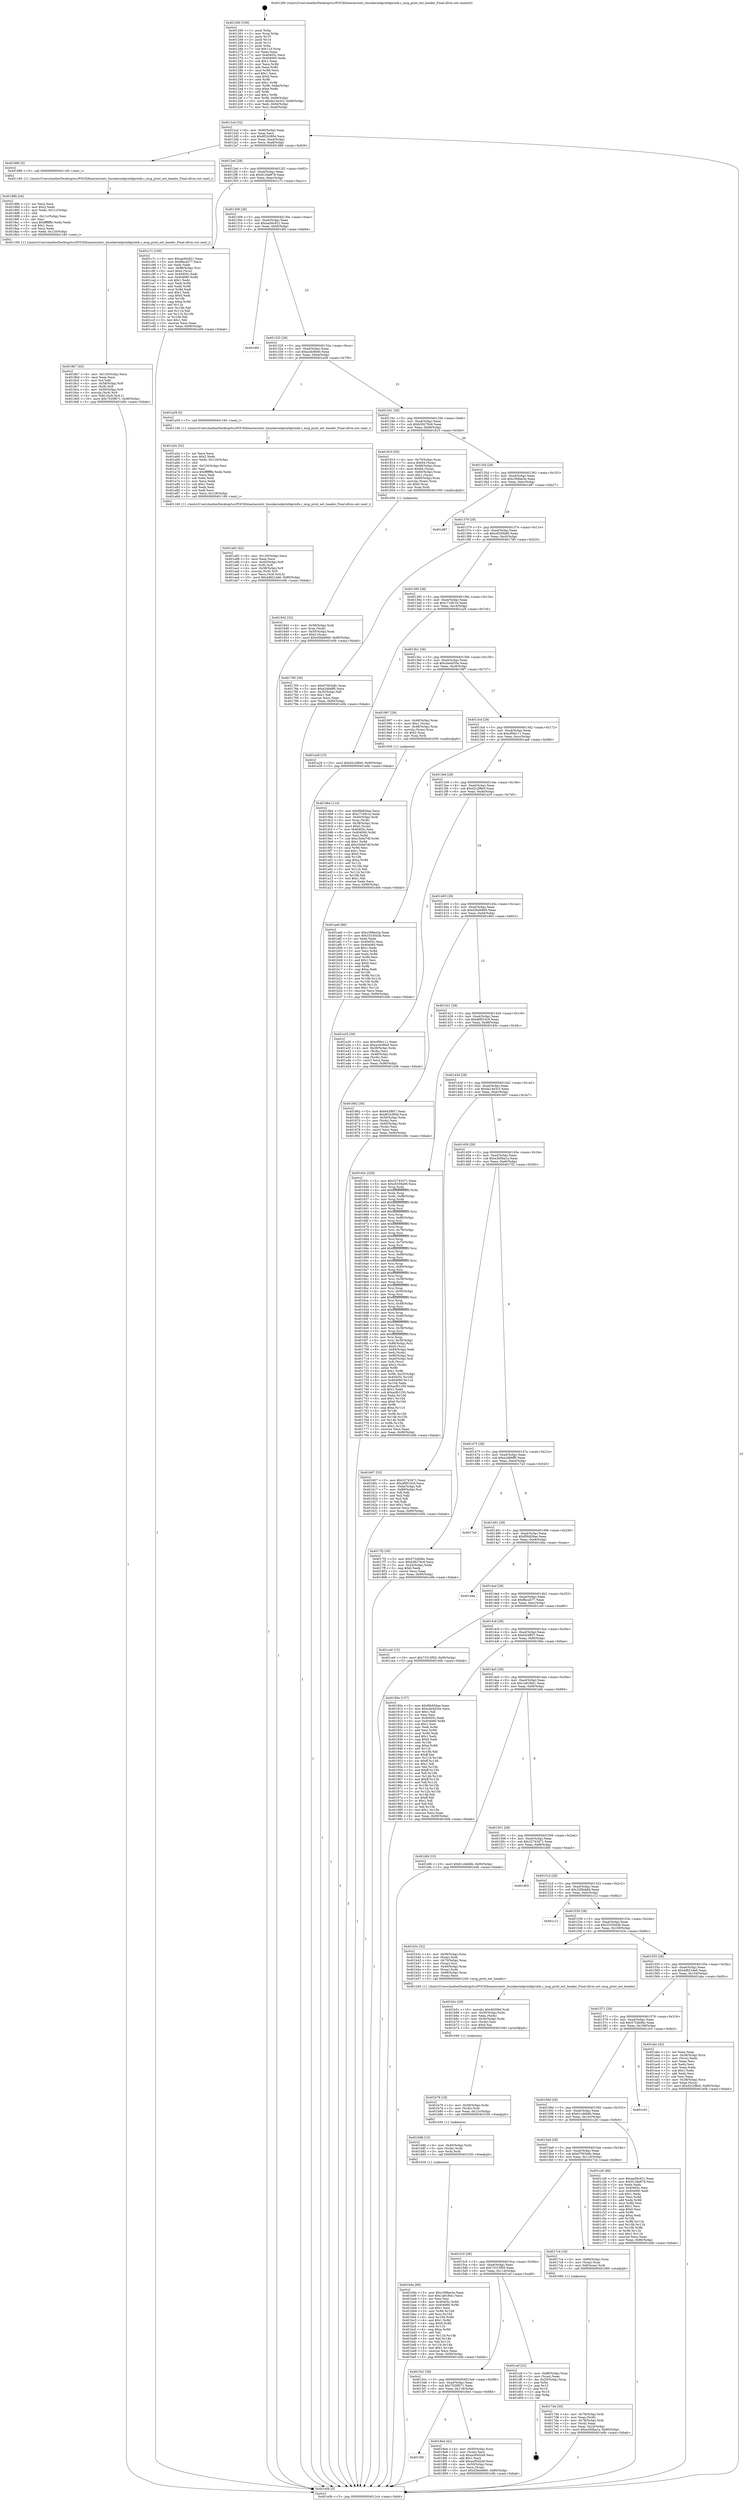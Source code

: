 digraph "0x401260" {
  label = "0x401260 (/mnt/c/Users/mathe/Desktop/tcc/POCII/binaries/extr_linuxkernelprintkprintk.c_msg_print_ext_header_Final-ollvm.out::main(0))"
  labelloc = "t"
  node[shape=record]

  Entry [label="",width=0.3,height=0.3,shape=circle,fillcolor=black,style=filled]
  "0x4012cd" [label="{
     0x4012cd [32]\l
     | [instrs]\l
     &nbsp;&nbsp;0x4012cd \<+6\>: mov -0x90(%rbp),%eax\l
     &nbsp;&nbsp;0x4012d3 \<+2\>: mov %eax,%ecx\l
     &nbsp;&nbsp;0x4012d5 \<+6\>: sub $0x8f1b380d,%ecx\l
     &nbsp;&nbsp;0x4012db \<+6\>: mov %eax,-0xa4(%rbp)\l
     &nbsp;&nbsp;0x4012e1 \<+6\>: mov %ecx,-0xa8(%rbp)\l
     &nbsp;&nbsp;0x4012e7 \<+6\>: je 0000000000401886 \<main+0x626\>\l
  }"]
  "0x401886" [label="{
     0x401886 [5]\l
     | [instrs]\l
     &nbsp;&nbsp;0x401886 \<+5\>: call 0000000000401160 \<next_i\>\l
     | [calls]\l
     &nbsp;&nbsp;0x401160 \{1\} (/mnt/c/Users/mathe/Desktop/tcc/POCII/binaries/extr_linuxkernelprintkprintk.c_msg_print_ext_header_Final-ollvm.out::next_i)\l
  }"]
  "0x4012ed" [label="{
     0x4012ed [28]\l
     | [instrs]\l
     &nbsp;&nbsp;0x4012ed \<+5\>: jmp 00000000004012f2 \<main+0x92\>\l
     &nbsp;&nbsp;0x4012f2 \<+6\>: mov -0xa4(%rbp),%eax\l
     &nbsp;&nbsp;0x4012f8 \<+5\>: sub $0x913de878,%eax\l
     &nbsp;&nbsp;0x4012fd \<+6\>: mov %eax,-0xac(%rbp)\l
     &nbsp;&nbsp;0x401303 \<+6\>: je 0000000000401c7c \<main+0xa1c\>\l
  }"]
  Exit [label="",width=0.3,height=0.3,shape=circle,fillcolor=black,style=filled,peripheries=2]
  "0x401c7c" [label="{
     0x401c7c [100]\l
     | [instrs]\l
     &nbsp;&nbsp;0x401c7c \<+5\>: mov $0xaa56c921,%eax\l
     &nbsp;&nbsp;0x401c81 \<+5\>: mov $0xffaca577,%ecx\l
     &nbsp;&nbsp;0x401c86 \<+2\>: xor %edx,%edx\l
     &nbsp;&nbsp;0x401c88 \<+7\>: mov -0x88(%rbp),%rsi\l
     &nbsp;&nbsp;0x401c8f \<+6\>: movl $0x0,(%rsi)\l
     &nbsp;&nbsp;0x401c95 \<+7\>: mov 0x40405c,%edi\l
     &nbsp;&nbsp;0x401c9c \<+8\>: mov 0x404060,%r8d\l
     &nbsp;&nbsp;0x401ca4 \<+3\>: sub $0x1,%edx\l
     &nbsp;&nbsp;0x401ca7 \<+3\>: mov %edi,%r9d\l
     &nbsp;&nbsp;0x401caa \<+3\>: add %edx,%r9d\l
     &nbsp;&nbsp;0x401cad \<+4\>: imul %r9d,%edi\l
     &nbsp;&nbsp;0x401cb1 \<+3\>: and $0x1,%edi\l
     &nbsp;&nbsp;0x401cb4 \<+3\>: cmp $0x0,%edi\l
     &nbsp;&nbsp;0x401cb7 \<+4\>: sete %r10b\l
     &nbsp;&nbsp;0x401cbb \<+4\>: cmp $0xa,%r8d\l
     &nbsp;&nbsp;0x401cbf \<+4\>: setl %r11b\l
     &nbsp;&nbsp;0x401cc3 \<+3\>: mov %r10b,%bl\l
     &nbsp;&nbsp;0x401cc6 \<+3\>: and %r11b,%bl\l
     &nbsp;&nbsp;0x401cc9 \<+3\>: xor %r11b,%r10b\l
     &nbsp;&nbsp;0x401ccc \<+3\>: or %r10b,%bl\l
     &nbsp;&nbsp;0x401ccf \<+3\>: test $0x1,%bl\l
     &nbsp;&nbsp;0x401cd2 \<+3\>: cmovne %ecx,%eax\l
     &nbsp;&nbsp;0x401cd5 \<+6\>: mov %eax,-0x90(%rbp)\l
     &nbsp;&nbsp;0x401cdb \<+5\>: jmp 0000000000401e0b \<main+0xbab\>\l
  }"]
  "0x401309" [label="{
     0x401309 [28]\l
     | [instrs]\l
     &nbsp;&nbsp;0x401309 \<+5\>: jmp 000000000040130e \<main+0xae\>\l
     &nbsp;&nbsp;0x40130e \<+6\>: mov -0xa4(%rbp),%eax\l
     &nbsp;&nbsp;0x401314 \<+5\>: sub $0xaa56c921,%eax\l
     &nbsp;&nbsp;0x401319 \<+6\>: mov %eax,-0xb0(%rbp)\l
     &nbsp;&nbsp;0x40131f \<+6\>: je 0000000000401df4 \<main+0xb94\>\l
  }"]
  "0x401b9a" [label="{
     0x401b9a [90]\l
     | [instrs]\l
     &nbsp;&nbsp;0x401b9a \<+5\>: mov $0xc398ee3a,%eax\l
     &nbsp;&nbsp;0x401b9f \<+5\>: mov $0x1a81f0e1,%ecx\l
     &nbsp;&nbsp;0x401ba4 \<+2\>: xor %esi,%esi\l
     &nbsp;&nbsp;0x401ba6 \<+8\>: mov 0x40405c,%r8d\l
     &nbsp;&nbsp;0x401bae \<+8\>: mov 0x404060,%r9d\l
     &nbsp;&nbsp;0x401bb6 \<+3\>: sub $0x1,%esi\l
     &nbsp;&nbsp;0x401bb9 \<+3\>: mov %r8d,%r10d\l
     &nbsp;&nbsp;0x401bbc \<+3\>: add %esi,%r10d\l
     &nbsp;&nbsp;0x401bbf \<+4\>: imul %r10d,%r8d\l
     &nbsp;&nbsp;0x401bc3 \<+4\>: and $0x1,%r8d\l
     &nbsp;&nbsp;0x401bc7 \<+4\>: cmp $0x0,%r8d\l
     &nbsp;&nbsp;0x401bcb \<+4\>: sete %r11b\l
     &nbsp;&nbsp;0x401bcf \<+4\>: cmp $0xa,%r9d\l
     &nbsp;&nbsp;0x401bd3 \<+3\>: setl %bl\l
     &nbsp;&nbsp;0x401bd6 \<+3\>: mov %r11b,%r14b\l
     &nbsp;&nbsp;0x401bd9 \<+3\>: and %bl,%r14b\l
     &nbsp;&nbsp;0x401bdc \<+3\>: xor %bl,%r11b\l
     &nbsp;&nbsp;0x401bdf \<+3\>: or %r11b,%r14b\l
     &nbsp;&nbsp;0x401be2 \<+4\>: test $0x1,%r14b\l
     &nbsp;&nbsp;0x401be6 \<+3\>: cmovne %ecx,%eax\l
     &nbsp;&nbsp;0x401be9 \<+6\>: mov %eax,-0x90(%rbp)\l
     &nbsp;&nbsp;0x401bef \<+5\>: jmp 0000000000401e0b \<main+0xbab\>\l
  }"]
  "0x401df4" [label="{
     0x401df4\l
  }", style=dashed]
  "0x401325" [label="{
     0x401325 [28]\l
     | [instrs]\l
     &nbsp;&nbsp;0x401325 \<+5\>: jmp 000000000040132a \<main+0xca\>\l
     &nbsp;&nbsp;0x40132a \<+6\>: mov -0xa4(%rbp),%eax\l
     &nbsp;&nbsp;0x401330 \<+5\>: sub $0xacdc80e0,%eax\l
     &nbsp;&nbsp;0x401335 \<+6\>: mov %eax,-0xb4(%rbp)\l
     &nbsp;&nbsp;0x40133b \<+6\>: je 0000000000401a59 \<main+0x7f9\>\l
  }"]
  "0x401b8b" [label="{
     0x401b8b [15]\l
     | [instrs]\l
     &nbsp;&nbsp;0x401b8b \<+4\>: mov -0x40(%rbp),%rdx\l
     &nbsp;&nbsp;0x401b8f \<+3\>: mov (%rdx),%rdx\l
     &nbsp;&nbsp;0x401b92 \<+3\>: mov %rdx,%rdi\l
     &nbsp;&nbsp;0x401b95 \<+5\>: call 0000000000401030 \<free@plt\>\l
     | [calls]\l
     &nbsp;&nbsp;0x401030 \{1\} (unknown)\l
  }"]
  "0x401a59" [label="{
     0x401a59 [5]\l
     | [instrs]\l
     &nbsp;&nbsp;0x401a59 \<+5\>: call 0000000000401160 \<next_i\>\l
     | [calls]\l
     &nbsp;&nbsp;0x401160 \{1\} (/mnt/c/Users/mathe/Desktop/tcc/POCII/binaries/extr_linuxkernelprintkprintk.c_msg_print_ext_header_Final-ollvm.out::next_i)\l
  }"]
  "0x401341" [label="{
     0x401341 [28]\l
     | [instrs]\l
     &nbsp;&nbsp;0x401341 \<+5\>: jmp 0000000000401346 \<main+0xe6\>\l
     &nbsp;&nbsp;0x401346 \<+6\>: mov -0xa4(%rbp),%eax\l
     &nbsp;&nbsp;0x40134c \<+5\>: sub $0xb36276c6,%eax\l
     &nbsp;&nbsp;0x401351 \<+6\>: mov %eax,-0xb8(%rbp)\l
     &nbsp;&nbsp;0x401357 \<+6\>: je 0000000000401810 \<main+0x5b0\>\l
  }"]
  "0x401b79" [label="{
     0x401b79 [18]\l
     | [instrs]\l
     &nbsp;&nbsp;0x401b79 \<+4\>: mov -0x58(%rbp),%rdx\l
     &nbsp;&nbsp;0x401b7d \<+3\>: mov (%rdx),%rdi\l
     &nbsp;&nbsp;0x401b80 \<+6\>: mov %eax,-0x12c(%rbp)\l
     &nbsp;&nbsp;0x401b86 \<+5\>: call 0000000000401030 \<free@plt\>\l
     | [calls]\l
     &nbsp;&nbsp;0x401030 \{1\} (unknown)\l
  }"]
  "0x401810" [label="{
     0x401810 [50]\l
     | [instrs]\l
     &nbsp;&nbsp;0x401810 \<+4\>: mov -0x70(%rbp),%rax\l
     &nbsp;&nbsp;0x401814 \<+7\>: movq $0x64,(%rax)\l
     &nbsp;&nbsp;0x40181b \<+4\>: mov -0x68(%rbp),%rax\l
     &nbsp;&nbsp;0x40181f \<+6\>: movl $0x64,(%rax)\l
     &nbsp;&nbsp;0x401825 \<+4\>: mov -0x60(%rbp),%rax\l
     &nbsp;&nbsp;0x401829 \<+6\>: movl $0x1,(%rax)\l
     &nbsp;&nbsp;0x40182f \<+4\>: mov -0x60(%rbp),%rax\l
     &nbsp;&nbsp;0x401833 \<+3\>: movslq (%rax),%rax\l
     &nbsp;&nbsp;0x401836 \<+4\>: shl $0x0,%rax\l
     &nbsp;&nbsp;0x40183a \<+3\>: mov %rax,%rdi\l
     &nbsp;&nbsp;0x40183d \<+5\>: call 0000000000401050 \<malloc@plt\>\l
     | [calls]\l
     &nbsp;&nbsp;0x401050 \{1\} (unknown)\l
  }"]
  "0x40135d" [label="{
     0x40135d [28]\l
     | [instrs]\l
     &nbsp;&nbsp;0x40135d \<+5\>: jmp 0000000000401362 \<main+0x102\>\l
     &nbsp;&nbsp;0x401362 \<+6\>: mov -0xa4(%rbp),%eax\l
     &nbsp;&nbsp;0x401368 \<+5\>: sub $0xc398ee3a,%eax\l
     &nbsp;&nbsp;0x40136d \<+6\>: mov %eax,-0xbc(%rbp)\l
     &nbsp;&nbsp;0x401373 \<+6\>: je 0000000000401d87 \<main+0xb27\>\l
  }"]
  "0x401b5c" [label="{
     0x401b5c [29]\l
     | [instrs]\l
     &nbsp;&nbsp;0x401b5c \<+10\>: movabs $0x4020b6,%rdi\l
     &nbsp;&nbsp;0x401b66 \<+4\>: mov -0x30(%rbp),%rdx\l
     &nbsp;&nbsp;0x401b6a \<+2\>: mov %eax,(%rdx)\l
     &nbsp;&nbsp;0x401b6c \<+4\>: mov -0x30(%rbp),%rdx\l
     &nbsp;&nbsp;0x401b70 \<+2\>: mov (%rdx),%esi\l
     &nbsp;&nbsp;0x401b72 \<+2\>: mov $0x0,%al\l
     &nbsp;&nbsp;0x401b74 \<+5\>: call 0000000000401040 \<printf@plt\>\l
     | [calls]\l
     &nbsp;&nbsp;0x401040 \{1\} (unknown)\l
  }"]
  "0x401d87" [label="{
     0x401d87\l
  }", style=dashed]
  "0x401379" [label="{
     0x401379 [28]\l
     | [instrs]\l
     &nbsp;&nbsp;0x401379 \<+5\>: jmp 000000000040137e \<main+0x11e\>\l
     &nbsp;&nbsp;0x40137e \<+6\>: mov -0xa4(%rbp),%eax\l
     &nbsp;&nbsp;0x401384 \<+5\>: sub $0xc6359a90,%eax\l
     &nbsp;&nbsp;0x401389 \<+6\>: mov %eax,-0xc0(%rbp)\l
     &nbsp;&nbsp;0x40138f \<+6\>: je 0000000000401785 \<main+0x525\>\l
  }"]
  "0x401a92" [label="{
     0x401a92 [42]\l
     | [instrs]\l
     &nbsp;&nbsp;0x401a92 \<+6\>: mov -0x128(%rbp),%ecx\l
     &nbsp;&nbsp;0x401a98 \<+3\>: imul %eax,%ecx\l
     &nbsp;&nbsp;0x401a9b \<+4\>: mov -0x40(%rbp),%r8\l
     &nbsp;&nbsp;0x401a9f \<+3\>: mov (%r8),%r8\l
     &nbsp;&nbsp;0x401aa2 \<+4\>: mov -0x38(%rbp),%r9\l
     &nbsp;&nbsp;0x401aa6 \<+3\>: movslq (%r9),%r9\l
     &nbsp;&nbsp;0x401aa9 \<+4\>: mov %ecx,(%r8,%r9,4)\l
     &nbsp;&nbsp;0x401aad \<+10\>: movl $0x4d621de6,-0x90(%rbp)\l
     &nbsp;&nbsp;0x401ab7 \<+5\>: jmp 0000000000401e0b \<main+0xbab\>\l
  }"]
  "0x401785" [label="{
     0x401785 [30]\l
     | [instrs]\l
     &nbsp;&nbsp;0x401785 \<+5\>: mov $0x67003e8c,%eax\l
     &nbsp;&nbsp;0x40178a \<+5\>: mov $0xe2db6ff5,%ecx\l
     &nbsp;&nbsp;0x40178f \<+3\>: mov -0x25(%rbp),%dl\l
     &nbsp;&nbsp;0x401792 \<+3\>: test $0x1,%dl\l
     &nbsp;&nbsp;0x401795 \<+3\>: cmovne %ecx,%eax\l
     &nbsp;&nbsp;0x401798 \<+6\>: mov %eax,-0x90(%rbp)\l
     &nbsp;&nbsp;0x40179e \<+5\>: jmp 0000000000401e0b \<main+0xbab\>\l
  }"]
  "0x401395" [label="{
     0x401395 [28]\l
     | [instrs]\l
     &nbsp;&nbsp;0x401395 \<+5\>: jmp 000000000040139a \<main+0x13a\>\l
     &nbsp;&nbsp;0x40139a \<+6\>: mov -0xa4(%rbp),%eax\l
     &nbsp;&nbsp;0x4013a0 \<+5\>: sub $0xc716fc1b,%eax\l
     &nbsp;&nbsp;0x4013a5 \<+6\>: mov %eax,-0xc4(%rbp)\l
     &nbsp;&nbsp;0x4013ab \<+6\>: je 0000000000401a26 \<main+0x7c6\>\l
  }"]
  "0x401a5e" [label="{
     0x401a5e [52]\l
     | [instrs]\l
     &nbsp;&nbsp;0x401a5e \<+2\>: xor %ecx,%ecx\l
     &nbsp;&nbsp;0x401a60 \<+5\>: mov $0x2,%edx\l
     &nbsp;&nbsp;0x401a65 \<+6\>: mov %edx,-0x124(%rbp)\l
     &nbsp;&nbsp;0x401a6b \<+1\>: cltd\l
     &nbsp;&nbsp;0x401a6c \<+6\>: mov -0x124(%rbp),%esi\l
     &nbsp;&nbsp;0x401a72 \<+2\>: idiv %esi\l
     &nbsp;&nbsp;0x401a74 \<+6\>: imul $0xfffffffe,%edx,%edx\l
     &nbsp;&nbsp;0x401a7a \<+2\>: mov %ecx,%edi\l
     &nbsp;&nbsp;0x401a7c \<+2\>: sub %edx,%edi\l
     &nbsp;&nbsp;0x401a7e \<+2\>: mov %ecx,%edx\l
     &nbsp;&nbsp;0x401a80 \<+3\>: sub $0x1,%edx\l
     &nbsp;&nbsp;0x401a83 \<+2\>: add %edx,%edi\l
     &nbsp;&nbsp;0x401a85 \<+2\>: sub %edi,%ecx\l
     &nbsp;&nbsp;0x401a87 \<+6\>: mov %ecx,-0x128(%rbp)\l
     &nbsp;&nbsp;0x401a8d \<+5\>: call 0000000000401160 \<next_i\>\l
     | [calls]\l
     &nbsp;&nbsp;0x401160 \{1\} (/mnt/c/Users/mathe/Desktop/tcc/POCII/binaries/extr_linuxkernelprintkprintk.c_msg_print_ext_header_Final-ollvm.out::next_i)\l
  }"]
  "0x401a26" [label="{
     0x401a26 [15]\l
     | [instrs]\l
     &nbsp;&nbsp;0x401a26 \<+10\>: movl $0xd2c2f8e0,-0x90(%rbp)\l
     &nbsp;&nbsp;0x401a30 \<+5\>: jmp 0000000000401e0b \<main+0xbab\>\l
  }"]
  "0x4013b1" [label="{
     0x4013b1 [28]\l
     | [instrs]\l
     &nbsp;&nbsp;0x4013b1 \<+5\>: jmp 00000000004013b6 \<main+0x156\>\l
     &nbsp;&nbsp;0x4013b6 \<+6\>: mov -0xa4(%rbp),%eax\l
     &nbsp;&nbsp;0x4013bc \<+5\>: sub $0xcbe4d35e,%eax\l
     &nbsp;&nbsp;0x4013c1 \<+6\>: mov %eax,-0xc8(%rbp)\l
     &nbsp;&nbsp;0x4013c7 \<+6\>: je 0000000000401997 \<main+0x737\>\l
  }"]
  "0x4019b4" [label="{
     0x4019b4 [114]\l
     | [instrs]\l
     &nbsp;&nbsp;0x4019b4 \<+5\>: mov $0xf0b826ae,%ecx\l
     &nbsp;&nbsp;0x4019b9 \<+5\>: mov $0xc716fc1b,%edx\l
     &nbsp;&nbsp;0x4019be \<+4\>: mov -0x40(%rbp),%rdi\l
     &nbsp;&nbsp;0x4019c2 \<+3\>: mov %rax,(%rdi)\l
     &nbsp;&nbsp;0x4019c5 \<+4\>: mov -0x38(%rbp),%rax\l
     &nbsp;&nbsp;0x4019c9 \<+6\>: movl $0x0,(%rax)\l
     &nbsp;&nbsp;0x4019cf \<+7\>: mov 0x40405c,%esi\l
     &nbsp;&nbsp;0x4019d6 \<+8\>: mov 0x404060,%r8d\l
     &nbsp;&nbsp;0x4019de \<+3\>: mov %esi,%r9d\l
     &nbsp;&nbsp;0x4019e1 \<+7\>: sub $0xc3d4d7df,%r9d\l
     &nbsp;&nbsp;0x4019e8 \<+4\>: sub $0x1,%r9d\l
     &nbsp;&nbsp;0x4019ec \<+7\>: add $0xc3d4d7df,%r9d\l
     &nbsp;&nbsp;0x4019f3 \<+4\>: imul %r9d,%esi\l
     &nbsp;&nbsp;0x4019f7 \<+3\>: and $0x1,%esi\l
     &nbsp;&nbsp;0x4019fa \<+3\>: cmp $0x0,%esi\l
     &nbsp;&nbsp;0x4019fd \<+4\>: sete %r10b\l
     &nbsp;&nbsp;0x401a01 \<+4\>: cmp $0xa,%r8d\l
     &nbsp;&nbsp;0x401a05 \<+4\>: setl %r11b\l
     &nbsp;&nbsp;0x401a09 \<+3\>: mov %r10b,%bl\l
     &nbsp;&nbsp;0x401a0c \<+3\>: and %r11b,%bl\l
     &nbsp;&nbsp;0x401a0f \<+3\>: xor %r11b,%r10b\l
     &nbsp;&nbsp;0x401a12 \<+3\>: or %r10b,%bl\l
     &nbsp;&nbsp;0x401a15 \<+3\>: test $0x1,%bl\l
     &nbsp;&nbsp;0x401a18 \<+3\>: cmovne %edx,%ecx\l
     &nbsp;&nbsp;0x401a1b \<+6\>: mov %ecx,-0x90(%rbp)\l
     &nbsp;&nbsp;0x401a21 \<+5\>: jmp 0000000000401e0b \<main+0xbab\>\l
  }"]
  "0x401997" [label="{
     0x401997 [29]\l
     | [instrs]\l
     &nbsp;&nbsp;0x401997 \<+4\>: mov -0x48(%rbp),%rax\l
     &nbsp;&nbsp;0x40199b \<+6\>: movl $0x1,(%rax)\l
     &nbsp;&nbsp;0x4019a1 \<+4\>: mov -0x48(%rbp),%rax\l
     &nbsp;&nbsp;0x4019a5 \<+3\>: movslq (%rax),%rax\l
     &nbsp;&nbsp;0x4019a8 \<+4\>: shl $0x2,%rax\l
     &nbsp;&nbsp;0x4019ac \<+3\>: mov %rax,%rdi\l
     &nbsp;&nbsp;0x4019af \<+5\>: call 0000000000401050 \<malloc@plt\>\l
     | [calls]\l
     &nbsp;&nbsp;0x401050 \{1\} (unknown)\l
  }"]
  "0x4013cd" [label="{
     0x4013cd [28]\l
     | [instrs]\l
     &nbsp;&nbsp;0x4013cd \<+5\>: jmp 00000000004013d2 \<main+0x172\>\l
     &nbsp;&nbsp;0x4013d2 \<+6\>: mov -0xa4(%rbp),%eax\l
     &nbsp;&nbsp;0x4013d8 \<+5\>: sub $0xcf0fe111,%eax\l
     &nbsp;&nbsp;0x4013dd \<+6\>: mov %eax,-0xcc(%rbp)\l
     &nbsp;&nbsp;0x4013e3 \<+6\>: je 0000000000401ae6 \<main+0x886\>\l
  }"]
  "0x4015fd" [label="{
     0x4015fd\l
  }", style=dashed]
  "0x401ae6" [label="{
     0x401ae6 [86]\l
     | [instrs]\l
     &nbsp;&nbsp;0x401ae6 \<+5\>: mov $0xc398ee3a,%eax\l
     &nbsp;&nbsp;0x401aeb \<+5\>: mov $0x33330d3b,%ecx\l
     &nbsp;&nbsp;0x401af0 \<+2\>: xor %edx,%edx\l
     &nbsp;&nbsp;0x401af2 \<+7\>: mov 0x40405c,%esi\l
     &nbsp;&nbsp;0x401af9 \<+7\>: mov 0x404060,%edi\l
     &nbsp;&nbsp;0x401b00 \<+3\>: sub $0x1,%edx\l
     &nbsp;&nbsp;0x401b03 \<+3\>: mov %esi,%r8d\l
     &nbsp;&nbsp;0x401b06 \<+3\>: add %edx,%r8d\l
     &nbsp;&nbsp;0x401b09 \<+4\>: imul %r8d,%esi\l
     &nbsp;&nbsp;0x401b0d \<+3\>: and $0x1,%esi\l
     &nbsp;&nbsp;0x401b10 \<+3\>: cmp $0x0,%esi\l
     &nbsp;&nbsp;0x401b13 \<+4\>: sete %r9b\l
     &nbsp;&nbsp;0x401b17 \<+3\>: cmp $0xa,%edi\l
     &nbsp;&nbsp;0x401b1a \<+4\>: setl %r10b\l
     &nbsp;&nbsp;0x401b1e \<+3\>: mov %r9b,%r11b\l
     &nbsp;&nbsp;0x401b21 \<+3\>: and %r10b,%r11b\l
     &nbsp;&nbsp;0x401b24 \<+3\>: xor %r10b,%r9b\l
     &nbsp;&nbsp;0x401b27 \<+3\>: or %r9b,%r11b\l
     &nbsp;&nbsp;0x401b2a \<+4\>: test $0x1,%r11b\l
     &nbsp;&nbsp;0x401b2e \<+3\>: cmovne %ecx,%eax\l
     &nbsp;&nbsp;0x401b31 \<+6\>: mov %eax,-0x90(%rbp)\l
     &nbsp;&nbsp;0x401b37 \<+5\>: jmp 0000000000401e0b \<main+0xbab\>\l
  }"]
  "0x4013e9" [label="{
     0x4013e9 [28]\l
     | [instrs]\l
     &nbsp;&nbsp;0x4013e9 \<+5\>: jmp 00000000004013ee \<main+0x18e\>\l
     &nbsp;&nbsp;0x4013ee \<+6\>: mov -0xa4(%rbp),%eax\l
     &nbsp;&nbsp;0x4013f4 \<+5\>: sub $0xd2c2f8e0,%eax\l
     &nbsp;&nbsp;0x4013f9 \<+6\>: mov %eax,-0xd0(%rbp)\l
     &nbsp;&nbsp;0x4013ff \<+6\>: je 0000000000401a35 \<main+0x7d5\>\l
  }"]
  "0x4018e4" [label="{
     0x4018e4 [42]\l
     | [instrs]\l
     &nbsp;&nbsp;0x4018e4 \<+4\>: mov -0x50(%rbp),%rax\l
     &nbsp;&nbsp;0x4018e8 \<+2\>: mov (%rax),%ecx\l
     &nbsp;&nbsp;0x4018ea \<+6\>: sub $0xac95d2e9,%ecx\l
     &nbsp;&nbsp;0x4018f0 \<+3\>: add $0x1,%ecx\l
     &nbsp;&nbsp;0x4018f3 \<+6\>: add $0xac95d2e9,%ecx\l
     &nbsp;&nbsp;0x4018f9 \<+4\>: mov -0x50(%rbp),%rax\l
     &nbsp;&nbsp;0x4018fd \<+2\>: mov %ecx,(%rax)\l
     &nbsp;&nbsp;0x4018ff \<+10\>: movl $0xd3bd4660,-0x90(%rbp)\l
     &nbsp;&nbsp;0x401909 \<+5\>: jmp 0000000000401e0b \<main+0xbab\>\l
  }"]
  "0x401a35" [label="{
     0x401a35 [36]\l
     | [instrs]\l
     &nbsp;&nbsp;0x401a35 \<+5\>: mov $0xcf0fe111,%eax\l
     &nbsp;&nbsp;0x401a3a \<+5\>: mov $0xacdc80e0,%ecx\l
     &nbsp;&nbsp;0x401a3f \<+4\>: mov -0x38(%rbp),%rdx\l
     &nbsp;&nbsp;0x401a43 \<+2\>: mov (%rdx),%esi\l
     &nbsp;&nbsp;0x401a45 \<+4\>: mov -0x48(%rbp),%rdx\l
     &nbsp;&nbsp;0x401a49 \<+2\>: cmp (%rdx),%esi\l
     &nbsp;&nbsp;0x401a4b \<+3\>: cmovl %ecx,%eax\l
     &nbsp;&nbsp;0x401a4e \<+6\>: mov %eax,-0x90(%rbp)\l
     &nbsp;&nbsp;0x401a54 \<+5\>: jmp 0000000000401e0b \<main+0xbab\>\l
  }"]
  "0x401405" [label="{
     0x401405 [28]\l
     | [instrs]\l
     &nbsp;&nbsp;0x401405 \<+5\>: jmp 000000000040140a \<main+0x1aa\>\l
     &nbsp;&nbsp;0x40140a \<+6\>: mov -0xa4(%rbp),%eax\l
     &nbsp;&nbsp;0x401410 \<+5\>: sub $0xd3bd4660,%eax\l
     &nbsp;&nbsp;0x401415 \<+6\>: mov %eax,-0xd4(%rbp)\l
     &nbsp;&nbsp;0x40141b \<+6\>: je 0000000000401862 \<main+0x602\>\l
  }"]
  "0x4015e1" [label="{
     0x4015e1 [28]\l
     | [instrs]\l
     &nbsp;&nbsp;0x4015e1 \<+5\>: jmp 00000000004015e6 \<main+0x386\>\l
     &nbsp;&nbsp;0x4015e6 \<+6\>: mov -0xa4(%rbp),%eax\l
     &nbsp;&nbsp;0x4015ec \<+5\>: sub $0x7520f671,%eax\l
     &nbsp;&nbsp;0x4015f1 \<+6\>: mov %eax,-0x118(%rbp)\l
     &nbsp;&nbsp;0x4015f7 \<+6\>: je 00000000004018e4 \<main+0x684\>\l
  }"]
  "0x401862" [label="{
     0x401862 [36]\l
     | [instrs]\l
     &nbsp;&nbsp;0x401862 \<+5\>: mov $0x643f857,%eax\l
     &nbsp;&nbsp;0x401867 \<+5\>: mov $0x8f1b380d,%ecx\l
     &nbsp;&nbsp;0x40186c \<+4\>: mov -0x50(%rbp),%rdx\l
     &nbsp;&nbsp;0x401870 \<+2\>: mov (%rdx),%esi\l
     &nbsp;&nbsp;0x401872 \<+4\>: mov -0x60(%rbp),%rdx\l
     &nbsp;&nbsp;0x401876 \<+2\>: cmp (%rdx),%esi\l
     &nbsp;&nbsp;0x401878 \<+3\>: cmovl %ecx,%eax\l
     &nbsp;&nbsp;0x40187b \<+6\>: mov %eax,-0x90(%rbp)\l
     &nbsp;&nbsp;0x401881 \<+5\>: jmp 0000000000401e0b \<main+0xbab\>\l
  }"]
  "0x401421" [label="{
     0x401421 [28]\l
     | [instrs]\l
     &nbsp;&nbsp;0x401421 \<+5\>: jmp 0000000000401426 \<main+0x1c6\>\l
     &nbsp;&nbsp;0x401426 \<+6\>: mov -0xa4(%rbp),%eax\l
     &nbsp;&nbsp;0x40142c \<+5\>: sub $0xd6f010c9,%eax\l
     &nbsp;&nbsp;0x401431 \<+6\>: mov %eax,-0xd8(%rbp)\l
     &nbsp;&nbsp;0x401437 \<+6\>: je 000000000040163c \<main+0x3dc\>\l
  }"]
  "0x401cef" [label="{
     0x401cef [22]\l
     | [instrs]\l
     &nbsp;&nbsp;0x401cef \<+7\>: mov -0x88(%rbp),%rax\l
     &nbsp;&nbsp;0x401cf6 \<+2\>: mov (%rax),%eax\l
     &nbsp;&nbsp;0x401cf8 \<+4\>: lea -0x20(%rbp),%rsp\l
     &nbsp;&nbsp;0x401cfc \<+1\>: pop %rbx\l
     &nbsp;&nbsp;0x401cfd \<+2\>: pop %r12\l
     &nbsp;&nbsp;0x401cff \<+2\>: pop %r14\l
     &nbsp;&nbsp;0x401d01 \<+2\>: pop %r15\l
     &nbsp;&nbsp;0x401d03 \<+1\>: pop %rbp\l
     &nbsp;&nbsp;0x401d04 \<+1\>: ret\l
  }"]
  "0x40163c" [label="{
     0x40163c [329]\l
     | [instrs]\l
     &nbsp;&nbsp;0x40163c \<+5\>: mov $0x32743471,%eax\l
     &nbsp;&nbsp;0x401641 \<+5\>: mov $0xc6359a90,%ecx\l
     &nbsp;&nbsp;0x401646 \<+3\>: mov %rsp,%rdx\l
     &nbsp;&nbsp;0x401649 \<+4\>: add $0xfffffffffffffff0,%rdx\l
     &nbsp;&nbsp;0x40164d \<+3\>: mov %rdx,%rsp\l
     &nbsp;&nbsp;0x401650 \<+7\>: mov %rdx,-0x88(%rbp)\l
     &nbsp;&nbsp;0x401657 \<+3\>: mov %rsp,%rdx\l
     &nbsp;&nbsp;0x40165a \<+4\>: add $0xfffffffffffffff0,%rdx\l
     &nbsp;&nbsp;0x40165e \<+3\>: mov %rdx,%rsp\l
     &nbsp;&nbsp;0x401661 \<+3\>: mov %rsp,%rsi\l
     &nbsp;&nbsp;0x401664 \<+4\>: add $0xfffffffffffffff0,%rsi\l
     &nbsp;&nbsp;0x401668 \<+3\>: mov %rsi,%rsp\l
     &nbsp;&nbsp;0x40166b \<+4\>: mov %rsi,-0x80(%rbp)\l
     &nbsp;&nbsp;0x40166f \<+3\>: mov %rsp,%rsi\l
     &nbsp;&nbsp;0x401672 \<+4\>: add $0xfffffffffffffff0,%rsi\l
     &nbsp;&nbsp;0x401676 \<+3\>: mov %rsi,%rsp\l
     &nbsp;&nbsp;0x401679 \<+4\>: mov %rsi,-0x78(%rbp)\l
     &nbsp;&nbsp;0x40167d \<+3\>: mov %rsp,%rsi\l
     &nbsp;&nbsp;0x401680 \<+4\>: add $0xfffffffffffffff0,%rsi\l
     &nbsp;&nbsp;0x401684 \<+3\>: mov %rsi,%rsp\l
     &nbsp;&nbsp;0x401687 \<+4\>: mov %rsi,-0x70(%rbp)\l
     &nbsp;&nbsp;0x40168b \<+3\>: mov %rsp,%rsi\l
     &nbsp;&nbsp;0x40168e \<+4\>: add $0xfffffffffffffff0,%rsi\l
     &nbsp;&nbsp;0x401692 \<+3\>: mov %rsi,%rsp\l
     &nbsp;&nbsp;0x401695 \<+4\>: mov %rsi,-0x68(%rbp)\l
     &nbsp;&nbsp;0x401699 \<+3\>: mov %rsp,%rsi\l
     &nbsp;&nbsp;0x40169c \<+4\>: add $0xfffffffffffffff0,%rsi\l
     &nbsp;&nbsp;0x4016a0 \<+3\>: mov %rsi,%rsp\l
     &nbsp;&nbsp;0x4016a3 \<+4\>: mov %rsi,-0x60(%rbp)\l
     &nbsp;&nbsp;0x4016a7 \<+3\>: mov %rsp,%rsi\l
     &nbsp;&nbsp;0x4016aa \<+4\>: add $0xfffffffffffffff0,%rsi\l
     &nbsp;&nbsp;0x4016ae \<+3\>: mov %rsi,%rsp\l
     &nbsp;&nbsp;0x4016b1 \<+4\>: mov %rsi,-0x58(%rbp)\l
     &nbsp;&nbsp;0x4016b5 \<+3\>: mov %rsp,%rsi\l
     &nbsp;&nbsp;0x4016b8 \<+4\>: add $0xfffffffffffffff0,%rsi\l
     &nbsp;&nbsp;0x4016bc \<+3\>: mov %rsi,%rsp\l
     &nbsp;&nbsp;0x4016bf \<+4\>: mov %rsi,-0x50(%rbp)\l
     &nbsp;&nbsp;0x4016c3 \<+3\>: mov %rsp,%rsi\l
     &nbsp;&nbsp;0x4016c6 \<+4\>: add $0xfffffffffffffff0,%rsi\l
     &nbsp;&nbsp;0x4016ca \<+3\>: mov %rsi,%rsp\l
     &nbsp;&nbsp;0x4016cd \<+4\>: mov %rsi,-0x48(%rbp)\l
     &nbsp;&nbsp;0x4016d1 \<+3\>: mov %rsp,%rsi\l
     &nbsp;&nbsp;0x4016d4 \<+4\>: add $0xfffffffffffffff0,%rsi\l
     &nbsp;&nbsp;0x4016d8 \<+3\>: mov %rsi,%rsp\l
     &nbsp;&nbsp;0x4016db \<+4\>: mov %rsi,-0x40(%rbp)\l
     &nbsp;&nbsp;0x4016df \<+3\>: mov %rsp,%rsi\l
     &nbsp;&nbsp;0x4016e2 \<+4\>: add $0xfffffffffffffff0,%rsi\l
     &nbsp;&nbsp;0x4016e6 \<+3\>: mov %rsi,%rsp\l
     &nbsp;&nbsp;0x4016e9 \<+4\>: mov %rsi,-0x38(%rbp)\l
     &nbsp;&nbsp;0x4016ed \<+3\>: mov %rsp,%rsi\l
     &nbsp;&nbsp;0x4016f0 \<+4\>: add $0xfffffffffffffff0,%rsi\l
     &nbsp;&nbsp;0x4016f4 \<+3\>: mov %rsi,%rsp\l
     &nbsp;&nbsp;0x4016f7 \<+4\>: mov %rsi,-0x30(%rbp)\l
     &nbsp;&nbsp;0x4016fb \<+7\>: mov -0x88(%rbp),%rsi\l
     &nbsp;&nbsp;0x401702 \<+6\>: movl $0x0,(%rsi)\l
     &nbsp;&nbsp;0x401708 \<+6\>: mov -0x94(%rbp),%edi\l
     &nbsp;&nbsp;0x40170e \<+2\>: mov %edi,(%rdx)\l
     &nbsp;&nbsp;0x401710 \<+4\>: mov -0x80(%rbp),%rsi\l
     &nbsp;&nbsp;0x401714 \<+7\>: mov -0xa0(%rbp),%r8\l
     &nbsp;&nbsp;0x40171b \<+3\>: mov %r8,(%rsi)\l
     &nbsp;&nbsp;0x40171e \<+3\>: cmpl $0x2,(%rdx)\l
     &nbsp;&nbsp;0x401721 \<+4\>: setne %r9b\l
     &nbsp;&nbsp;0x401725 \<+4\>: and $0x1,%r9b\l
     &nbsp;&nbsp;0x401729 \<+4\>: mov %r9b,-0x25(%rbp)\l
     &nbsp;&nbsp;0x40172d \<+8\>: mov 0x40405c,%r10d\l
     &nbsp;&nbsp;0x401735 \<+8\>: mov 0x404060,%r11d\l
     &nbsp;&nbsp;0x40173d \<+3\>: mov %r10d,%ebx\l
     &nbsp;&nbsp;0x401740 \<+6\>: add $0xacf61250,%ebx\l
     &nbsp;&nbsp;0x401746 \<+3\>: sub $0x1,%ebx\l
     &nbsp;&nbsp;0x401749 \<+6\>: sub $0xacf61250,%ebx\l
     &nbsp;&nbsp;0x40174f \<+4\>: imul %ebx,%r10d\l
     &nbsp;&nbsp;0x401753 \<+4\>: and $0x1,%r10d\l
     &nbsp;&nbsp;0x401757 \<+4\>: cmp $0x0,%r10d\l
     &nbsp;&nbsp;0x40175b \<+4\>: sete %r9b\l
     &nbsp;&nbsp;0x40175f \<+4\>: cmp $0xa,%r11d\l
     &nbsp;&nbsp;0x401763 \<+4\>: setl %r14b\l
     &nbsp;&nbsp;0x401767 \<+3\>: mov %r9b,%r15b\l
     &nbsp;&nbsp;0x40176a \<+3\>: and %r14b,%r15b\l
     &nbsp;&nbsp;0x40176d \<+3\>: xor %r14b,%r9b\l
     &nbsp;&nbsp;0x401770 \<+3\>: or %r9b,%r15b\l
     &nbsp;&nbsp;0x401773 \<+4\>: test $0x1,%r15b\l
     &nbsp;&nbsp;0x401777 \<+3\>: cmovne %ecx,%eax\l
     &nbsp;&nbsp;0x40177a \<+6\>: mov %eax,-0x90(%rbp)\l
     &nbsp;&nbsp;0x401780 \<+5\>: jmp 0000000000401e0b \<main+0xbab\>\l
  }"]
  "0x40143d" [label="{
     0x40143d [28]\l
     | [instrs]\l
     &nbsp;&nbsp;0x40143d \<+5\>: jmp 0000000000401442 \<main+0x1e2\>\l
     &nbsp;&nbsp;0x401442 \<+6\>: mov -0xa4(%rbp),%eax\l
     &nbsp;&nbsp;0x401448 \<+5\>: sub $0xda14e3c3,%eax\l
     &nbsp;&nbsp;0x40144d \<+6\>: mov %eax,-0xdc(%rbp)\l
     &nbsp;&nbsp;0x401453 \<+6\>: je 0000000000401607 \<main+0x3a7\>\l
  }"]
  "0x4018b7" [label="{
     0x4018b7 [45]\l
     | [instrs]\l
     &nbsp;&nbsp;0x4018b7 \<+6\>: mov -0x120(%rbp),%ecx\l
     &nbsp;&nbsp;0x4018bd \<+3\>: imul %eax,%ecx\l
     &nbsp;&nbsp;0x4018c0 \<+3\>: mov %cl,%dil\l
     &nbsp;&nbsp;0x4018c3 \<+4\>: mov -0x58(%rbp),%r8\l
     &nbsp;&nbsp;0x4018c7 \<+3\>: mov (%r8),%r8\l
     &nbsp;&nbsp;0x4018ca \<+4\>: mov -0x50(%rbp),%r9\l
     &nbsp;&nbsp;0x4018ce \<+3\>: movslq (%r9),%r9\l
     &nbsp;&nbsp;0x4018d1 \<+4\>: mov %dil,(%r8,%r9,1)\l
     &nbsp;&nbsp;0x4018d5 \<+10\>: movl $0x7520f671,-0x90(%rbp)\l
     &nbsp;&nbsp;0x4018df \<+5\>: jmp 0000000000401e0b \<main+0xbab\>\l
  }"]
  "0x401607" [label="{
     0x401607 [53]\l
     | [instrs]\l
     &nbsp;&nbsp;0x401607 \<+5\>: mov $0x32743471,%eax\l
     &nbsp;&nbsp;0x40160c \<+5\>: mov $0xd6f010c9,%ecx\l
     &nbsp;&nbsp;0x401611 \<+6\>: mov -0x8a(%rbp),%dl\l
     &nbsp;&nbsp;0x401617 \<+7\>: mov -0x89(%rbp),%sil\l
     &nbsp;&nbsp;0x40161e \<+3\>: mov %dl,%dil\l
     &nbsp;&nbsp;0x401621 \<+3\>: and %sil,%dil\l
     &nbsp;&nbsp;0x401624 \<+3\>: xor %sil,%dl\l
     &nbsp;&nbsp;0x401627 \<+3\>: or %dl,%dil\l
     &nbsp;&nbsp;0x40162a \<+4\>: test $0x1,%dil\l
     &nbsp;&nbsp;0x40162e \<+3\>: cmovne %ecx,%eax\l
     &nbsp;&nbsp;0x401631 \<+6\>: mov %eax,-0x90(%rbp)\l
     &nbsp;&nbsp;0x401637 \<+5\>: jmp 0000000000401e0b \<main+0xbab\>\l
  }"]
  "0x401459" [label="{
     0x401459 [28]\l
     | [instrs]\l
     &nbsp;&nbsp;0x401459 \<+5\>: jmp 000000000040145e \<main+0x1fe\>\l
     &nbsp;&nbsp;0x40145e \<+6\>: mov -0xa4(%rbp),%eax\l
     &nbsp;&nbsp;0x401464 \<+5\>: sub $0xe260ba1a,%eax\l
     &nbsp;&nbsp;0x401469 \<+6\>: mov %eax,-0xe0(%rbp)\l
     &nbsp;&nbsp;0x40146f \<+6\>: je 00000000004017f2 \<main+0x592\>\l
  }"]
  "0x401e0b" [label="{
     0x401e0b [5]\l
     | [instrs]\l
     &nbsp;&nbsp;0x401e0b \<+5\>: jmp 00000000004012cd \<main+0x6d\>\l
  }"]
  "0x401260" [label="{
     0x401260 [109]\l
     | [instrs]\l
     &nbsp;&nbsp;0x401260 \<+1\>: push %rbp\l
     &nbsp;&nbsp;0x401261 \<+3\>: mov %rsp,%rbp\l
     &nbsp;&nbsp;0x401264 \<+2\>: push %r15\l
     &nbsp;&nbsp;0x401266 \<+2\>: push %r14\l
     &nbsp;&nbsp;0x401268 \<+2\>: push %r12\l
     &nbsp;&nbsp;0x40126a \<+1\>: push %rbx\l
     &nbsp;&nbsp;0x40126b \<+7\>: sub $0x110,%rsp\l
     &nbsp;&nbsp;0x401272 \<+2\>: xor %eax,%eax\l
     &nbsp;&nbsp;0x401274 \<+7\>: mov 0x40405c,%ecx\l
     &nbsp;&nbsp;0x40127b \<+7\>: mov 0x404060,%edx\l
     &nbsp;&nbsp;0x401282 \<+3\>: sub $0x1,%eax\l
     &nbsp;&nbsp;0x401285 \<+3\>: mov %ecx,%r8d\l
     &nbsp;&nbsp;0x401288 \<+3\>: add %eax,%r8d\l
     &nbsp;&nbsp;0x40128b \<+4\>: imul %r8d,%ecx\l
     &nbsp;&nbsp;0x40128f \<+3\>: and $0x1,%ecx\l
     &nbsp;&nbsp;0x401292 \<+3\>: cmp $0x0,%ecx\l
     &nbsp;&nbsp;0x401295 \<+4\>: sete %r9b\l
     &nbsp;&nbsp;0x401299 \<+4\>: and $0x1,%r9b\l
     &nbsp;&nbsp;0x40129d \<+7\>: mov %r9b,-0x8a(%rbp)\l
     &nbsp;&nbsp;0x4012a4 \<+3\>: cmp $0xa,%edx\l
     &nbsp;&nbsp;0x4012a7 \<+4\>: setl %r9b\l
     &nbsp;&nbsp;0x4012ab \<+4\>: and $0x1,%r9b\l
     &nbsp;&nbsp;0x4012af \<+7\>: mov %r9b,-0x89(%rbp)\l
     &nbsp;&nbsp;0x4012b6 \<+10\>: movl $0xda14e3c3,-0x90(%rbp)\l
     &nbsp;&nbsp;0x4012c0 \<+6\>: mov %edi,-0x94(%rbp)\l
     &nbsp;&nbsp;0x4012c6 \<+7\>: mov %rsi,-0xa0(%rbp)\l
  }"]
  "0x40188b" [label="{
     0x40188b [44]\l
     | [instrs]\l
     &nbsp;&nbsp;0x40188b \<+2\>: xor %ecx,%ecx\l
     &nbsp;&nbsp;0x40188d \<+5\>: mov $0x2,%edx\l
     &nbsp;&nbsp;0x401892 \<+6\>: mov %edx,-0x11c(%rbp)\l
     &nbsp;&nbsp;0x401898 \<+1\>: cltd\l
     &nbsp;&nbsp;0x401899 \<+6\>: mov -0x11c(%rbp),%esi\l
     &nbsp;&nbsp;0x40189f \<+2\>: idiv %esi\l
     &nbsp;&nbsp;0x4018a1 \<+6\>: imul $0xfffffffe,%edx,%edx\l
     &nbsp;&nbsp;0x4018a7 \<+3\>: sub $0x1,%ecx\l
     &nbsp;&nbsp;0x4018aa \<+2\>: sub %ecx,%edx\l
     &nbsp;&nbsp;0x4018ac \<+6\>: mov %edx,-0x120(%rbp)\l
     &nbsp;&nbsp;0x4018b2 \<+5\>: call 0000000000401160 \<next_i\>\l
     | [calls]\l
     &nbsp;&nbsp;0x401160 \{1\} (/mnt/c/Users/mathe/Desktop/tcc/POCII/binaries/extr_linuxkernelprintkprintk.c_msg_print_ext_header_Final-ollvm.out::next_i)\l
  }"]
  "0x401842" [label="{
     0x401842 [32]\l
     | [instrs]\l
     &nbsp;&nbsp;0x401842 \<+4\>: mov -0x58(%rbp),%rdi\l
     &nbsp;&nbsp;0x401846 \<+3\>: mov %rax,(%rdi)\l
     &nbsp;&nbsp;0x401849 \<+4\>: mov -0x50(%rbp),%rax\l
     &nbsp;&nbsp;0x40184d \<+6\>: movl $0x0,(%rax)\l
     &nbsp;&nbsp;0x401853 \<+10\>: movl $0xd3bd4660,-0x90(%rbp)\l
     &nbsp;&nbsp;0x40185d \<+5\>: jmp 0000000000401e0b \<main+0xbab\>\l
  }"]
  "0x4017f2" [label="{
     0x4017f2 [30]\l
     | [instrs]\l
     &nbsp;&nbsp;0x4017f2 \<+5\>: mov $0x5724b9bc,%eax\l
     &nbsp;&nbsp;0x4017f7 \<+5\>: mov $0xb36276c6,%ecx\l
     &nbsp;&nbsp;0x4017fc \<+3\>: mov -0x24(%rbp),%edx\l
     &nbsp;&nbsp;0x4017ff \<+3\>: cmp $0x0,%edx\l
     &nbsp;&nbsp;0x401802 \<+3\>: cmove %ecx,%eax\l
     &nbsp;&nbsp;0x401805 \<+6\>: mov %eax,-0x90(%rbp)\l
     &nbsp;&nbsp;0x40180b \<+5\>: jmp 0000000000401e0b \<main+0xbab\>\l
  }"]
  "0x401475" [label="{
     0x401475 [28]\l
     | [instrs]\l
     &nbsp;&nbsp;0x401475 \<+5\>: jmp 000000000040147a \<main+0x21a\>\l
     &nbsp;&nbsp;0x40147a \<+6\>: mov -0xa4(%rbp),%eax\l
     &nbsp;&nbsp;0x401480 \<+5\>: sub $0xe2db6ff5,%eax\l
     &nbsp;&nbsp;0x401485 \<+6\>: mov %eax,-0xe4(%rbp)\l
     &nbsp;&nbsp;0x40148b \<+6\>: je 00000000004017a3 \<main+0x543\>\l
  }"]
  "0x4017d4" [label="{
     0x4017d4 [30]\l
     | [instrs]\l
     &nbsp;&nbsp;0x4017d4 \<+4\>: mov -0x78(%rbp),%rdi\l
     &nbsp;&nbsp;0x4017d8 \<+2\>: mov %eax,(%rdi)\l
     &nbsp;&nbsp;0x4017da \<+4\>: mov -0x78(%rbp),%rdi\l
     &nbsp;&nbsp;0x4017de \<+2\>: mov (%rdi),%eax\l
     &nbsp;&nbsp;0x4017e0 \<+3\>: mov %eax,-0x24(%rbp)\l
     &nbsp;&nbsp;0x4017e3 \<+10\>: movl $0xe260ba1a,-0x90(%rbp)\l
     &nbsp;&nbsp;0x4017ed \<+5\>: jmp 0000000000401e0b \<main+0xbab\>\l
  }"]
  "0x4017a3" [label="{
     0x4017a3\l
  }", style=dashed]
  "0x401491" [label="{
     0x401491 [28]\l
     | [instrs]\l
     &nbsp;&nbsp;0x401491 \<+5\>: jmp 0000000000401496 \<main+0x236\>\l
     &nbsp;&nbsp;0x401496 \<+6\>: mov -0xa4(%rbp),%eax\l
     &nbsp;&nbsp;0x40149c \<+5\>: sub $0xf0b826ae,%eax\l
     &nbsp;&nbsp;0x4014a1 \<+6\>: mov %eax,-0xe8(%rbp)\l
     &nbsp;&nbsp;0x4014a7 \<+6\>: je 0000000000401d4a \<main+0xaea\>\l
  }"]
  "0x4015c5" [label="{
     0x4015c5 [28]\l
     | [instrs]\l
     &nbsp;&nbsp;0x4015c5 \<+5\>: jmp 00000000004015ca \<main+0x36a\>\l
     &nbsp;&nbsp;0x4015ca \<+6\>: mov -0xa4(%rbp),%eax\l
     &nbsp;&nbsp;0x4015d0 \<+5\>: sub $0x73315f50,%eax\l
     &nbsp;&nbsp;0x4015d5 \<+6\>: mov %eax,-0x114(%rbp)\l
     &nbsp;&nbsp;0x4015db \<+6\>: je 0000000000401cef \<main+0xa8f\>\l
  }"]
  "0x401d4a" [label="{
     0x401d4a\l
  }", style=dashed]
  "0x4014ad" [label="{
     0x4014ad [28]\l
     | [instrs]\l
     &nbsp;&nbsp;0x4014ad \<+5\>: jmp 00000000004014b2 \<main+0x252\>\l
     &nbsp;&nbsp;0x4014b2 \<+6\>: mov -0xa4(%rbp),%eax\l
     &nbsp;&nbsp;0x4014b8 \<+5\>: sub $0xffaca577,%eax\l
     &nbsp;&nbsp;0x4014bd \<+6\>: mov %eax,-0xec(%rbp)\l
     &nbsp;&nbsp;0x4014c3 \<+6\>: je 0000000000401ce0 \<main+0xa80\>\l
  }"]
  "0x4017c4" [label="{
     0x4017c4 [16]\l
     | [instrs]\l
     &nbsp;&nbsp;0x4017c4 \<+4\>: mov -0x80(%rbp),%rax\l
     &nbsp;&nbsp;0x4017c8 \<+3\>: mov (%rax),%rax\l
     &nbsp;&nbsp;0x4017cb \<+4\>: mov 0x8(%rax),%rdi\l
     &nbsp;&nbsp;0x4017cf \<+5\>: call 0000000000401060 \<atoi@plt\>\l
     | [calls]\l
     &nbsp;&nbsp;0x401060 \{1\} (unknown)\l
  }"]
  "0x401ce0" [label="{
     0x401ce0 [15]\l
     | [instrs]\l
     &nbsp;&nbsp;0x401ce0 \<+10\>: movl $0x73315f50,-0x90(%rbp)\l
     &nbsp;&nbsp;0x401cea \<+5\>: jmp 0000000000401e0b \<main+0xbab\>\l
  }"]
  "0x4014c9" [label="{
     0x4014c9 [28]\l
     | [instrs]\l
     &nbsp;&nbsp;0x4014c9 \<+5\>: jmp 00000000004014ce \<main+0x26e\>\l
     &nbsp;&nbsp;0x4014ce \<+6\>: mov -0xa4(%rbp),%eax\l
     &nbsp;&nbsp;0x4014d4 \<+5\>: sub $0x643f857,%eax\l
     &nbsp;&nbsp;0x4014d9 \<+6\>: mov %eax,-0xf0(%rbp)\l
     &nbsp;&nbsp;0x4014df \<+6\>: je 000000000040190e \<main+0x6ae\>\l
  }"]
  "0x4015a9" [label="{
     0x4015a9 [28]\l
     | [instrs]\l
     &nbsp;&nbsp;0x4015a9 \<+5\>: jmp 00000000004015ae \<main+0x34e\>\l
     &nbsp;&nbsp;0x4015ae \<+6\>: mov -0xa4(%rbp),%eax\l
     &nbsp;&nbsp;0x4015b4 \<+5\>: sub $0x67003e8c,%eax\l
     &nbsp;&nbsp;0x4015b9 \<+6\>: mov %eax,-0x110(%rbp)\l
     &nbsp;&nbsp;0x4015bf \<+6\>: je 00000000004017c4 \<main+0x564\>\l
  }"]
  "0x40190e" [label="{
     0x40190e [137]\l
     | [instrs]\l
     &nbsp;&nbsp;0x40190e \<+5\>: mov $0xf0b826ae,%eax\l
     &nbsp;&nbsp;0x401913 \<+5\>: mov $0xcbe4d35e,%ecx\l
     &nbsp;&nbsp;0x401918 \<+2\>: mov $0x1,%dl\l
     &nbsp;&nbsp;0x40191a \<+2\>: xor %esi,%esi\l
     &nbsp;&nbsp;0x40191c \<+7\>: mov 0x40405c,%edi\l
     &nbsp;&nbsp;0x401923 \<+8\>: mov 0x404060,%r8d\l
     &nbsp;&nbsp;0x40192b \<+3\>: sub $0x1,%esi\l
     &nbsp;&nbsp;0x40192e \<+3\>: mov %edi,%r9d\l
     &nbsp;&nbsp;0x401931 \<+3\>: add %esi,%r9d\l
     &nbsp;&nbsp;0x401934 \<+4\>: imul %r9d,%edi\l
     &nbsp;&nbsp;0x401938 \<+3\>: and $0x1,%edi\l
     &nbsp;&nbsp;0x40193b \<+3\>: cmp $0x0,%edi\l
     &nbsp;&nbsp;0x40193e \<+4\>: sete %r10b\l
     &nbsp;&nbsp;0x401942 \<+4\>: cmp $0xa,%r8d\l
     &nbsp;&nbsp;0x401946 \<+4\>: setl %r11b\l
     &nbsp;&nbsp;0x40194a \<+3\>: mov %r10b,%bl\l
     &nbsp;&nbsp;0x40194d \<+3\>: xor $0xff,%bl\l
     &nbsp;&nbsp;0x401950 \<+3\>: mov %r11b,%r14b\l
     &nbsp;&nbsp;0x401953 \<+4\>: xor $0xff,%r14b\l
     &nbsp;&nbsp;0x401957 \<+3\>: xor $0x1,%dl\l
     &nbsp;&nbsp;0x40195a \<+3\>: mov %bl,%r15b\l
     &nbsp;&nbsp;0x40195d \<+4\>: and $0xff,%r15b\l
     &nbsp;&nbsp;0x401961 \<+3\>: and %dl,%r10b\l
     &nbsp;&nbsp;0x401964 \<+3\>: mov %r14b,%r12b\l
     &nbsp;&nbsp;0x401967 \<+4\>: and $0xff,%r12b\l
     &nbsp;&nbsp;0x40196b \<+3\>: and %dl,%r11b\l
     &nbsp;&nbsp;0x40196e \<+3\>: or %r10b,%r15b\l
     &nbsp;&nbsp;0x401971 \<+3\>: or %r11b,%r12b\l
     &nbsp;&nbsp;0x401974 \<+3\>: xor %r12b,%r15b\l
     &nbsp;&nbsp;0x401977 \<+3\>: or %r14b,%bl\l
     &nbsp;&nbsp;0x40197a \<+3\>: xor $0xff,%bl\l
     &nbsp;&nbsp;0x40197d \<+3\>: or $0x1,%dl\l
     &nbsp;&nbsp;0x401980 \<+2\>: and %dl,%bl\l
     &nbsp;&nbsp;0x401982 \<+3\>: or %bl,%r15b\l
     &nbsp;&nbsp;0x401985 \<+4\>: test $0x1,%r15b\l
     &nbsp;&nbsp;0x401989 \<+3\>: cmovne %ecx,%eax\l
     &nbsp;&nbsp;0x40198c \<+6\>: mov %eax,-0x90(%rbp)\l
     &nbsp;&nbsp;0x401992 \<+5\>: jmp 0000000000401e0b \<main+0xbab\>\l
  }"]
  "0x4014e5" [label="{
     0x4014e5 [28]\l
     | [instrs]\l
     &nbsp;&nbsp;0x4014e5 \<+5\>: jmp 00000000004014ea \<main+0x28a\>\l
     &nbsp;&nbsp;0x4014ea \<+6\>: mov -0xa4(%rbp),%eax\l
     &nbsp;&nbsp;0x4014f0 \<+5\>: sub $0x1a81f0e1,%eax\l
     &nbsp;&nbsp;0x4014f5 \<+6\>: mov %eax,-0xf4(%rbp)\l
     &nbsp;&nbsp;0x4014fb \<+6\>: je 0000000000401bf4 \<main+0x994\>\l
  }"]
  "0x401c26" [label="{
     0x401c26 [86]\l
     | [instrs]\l
     &nbsp;&nbsp;0x401c26 \<+5\>: mov $0xaa56c921,%eax\l
     &nbsp;&nbsp;0x401c2b \<+5\>: mov $0x913de878,%ecx\l
     &nbsp;&nbsp;0x401c30 \<+2\>: xor %edx,%edx\l
     &nbsp;&nbsp;0x401c32 \<+7\>: mov 0x40405c,%esi\l
     &nbsp;&nbsp;0x401c39 \<+7\>: mov 0x404060,%edi\l
     &nbsp;&nbsp;0x401c40 \<+3\>: sub $0x1,%edx\l
     &nbsp;&nbsp;0x401c43 \<+3\>: mov %esi,%r8d\l
     &nbsp;&nbsp;0x401c46 \<+3\>: add %edx,%r8d\l
     &nbsp;&nbsp;0x401c49 \<+4\>: imul %r8d,%esi\l
     &nbsp;&nbsp;0x401c4d \<+3\>: and $0x1,%esi\l
     &nbsp;&nbsp;0x401c50 \<+3\>: cmp $0x0,%esi\l
     &nbsp;&nbsp;0x401c53 \<+4\>: sete %r9b\l
     &nbsp;&nbsp;0x401c57 \<+3\>: cmp $0xa,%edi\l
     &nbsp;&nbsp;0x401c5a \<+4\>: setl %r10b\l
     &nbsp;&nbsp;0x401c5e \<+3\>: mov %r9b,%r11b\l
     &nbsp;&nbsp;0x401c61 \<+3\>: and %r10b,%r11b\l
     &nbsp;&nbsp;0x401c64 \<+3\>: xor %r10b,%r9b\l
     &nbsp;&nbsp;0x401c67 \<+3\>: or %r9b,%r11b\l
     &nbsp;&nbsp;0x401c6a \<+4\>: test $0x1,%r11b\l
     &nbsp;&nbsp;0x401c6e \<+3\>: cmovne %ecx,%eax\l
     &nbsp;&nbsp;0x401c71 \<+6\>: mov %eax,-0x90(%rbp)\l
     &nbsp;&nbsp;0x401c77 \<+5\>: jmp 0000000000401e0b \<main+0xbab\>\l
  }"]
  "0x401bf4" [label="{
     0x401bf4 [15]\l
     | [instrs]\l
     &nbsp;&nbsp;0x401bf4 \<+10\>: movl $0x61c4bb6b,-0x90(%rbp)\l
     &nbsp;&nbsp;0x401bfe \<+5\>: jmp 0000000000401e0b \<main+0xbab\>\l
  }"]
  "0x401501" [label="{
     0x401501 [28]\l
     | [instrs]\l
     &nbsp;&nbsp;0x401501 \<+5\>: jmp 0000000000401506 \<main+0x2a6\>\l
     &nbsp;&nbsp;0x401506 \<+6\>: mov -0xa4(%rbp),%eax\l
     &nbsp;&nbsp;0x40150c \<+5\>: sub $0x32743471,%eax\l
     &nbsp;&nbsp;0x401511 \<+6\>: mov %eax,-0xf8(%rbp)\l
     &nbsp;&nbsp;0x401517 \<+6\>: je 0000000000401d05 \<main+0xaa5\>\l
  }"]
  "0x40158d" [label="{
     0x40158d [28]\l
     | [instrs]\l
     &nbsp;&nbsp;0x40158d \<+5\>: jmp 0000000000401592 \<main+0x332\>\l
     &nbsp;&nbsp;0x401592 \<+6\>: mov -0xa4(%rbp),%eax\l
     &nbsp;&nbsp;0x401598 \<+5\>: sub $0x61c4bb6b,%eax\l
     &nbsp;&nbsp;0x40159d \<+6\>: mov %eax,-0x10c(%rbp)\l
     &nbsp;&nbsp;0x4015a3 \<+6\>: je 0000000000401c26 \<main+0x9c6\>\l
  }"]
  "0x401d05" [label="{
     0x401d05\l
  }", style=dashed]
  "0x40151d" [label="{
     0x40151d [28]\l
     | [instrs]\l
     &nbsp;&nbsp;0x40151d \<+5\>: jmp 0000000000401522 \<main+0x2c2\>\l
     &nbsp;&nbsp;0x401522 \<+6\>: mov -0xa4(%rbp),%eax\l
     &nbsp;&nbsp;0x401528 \<+5\>: sub $0x32f0eb84,%eax\l
     &nbsp;&nbsp;0x40152d \<+6\>: mov %eax,-0xfc(%rbp)\l
     &nbsp;&nbsp;0x401533 \<+6\>: je 0000000000401c12 \<main+0x9b2\>\l
  }"]
  "0x401c03" [label="{
     0x401c03\l
  }", style=dashed]
  "0x401c12" [label="{
     0x401c12\l
  }", style=dashed]
  "0x401539" [label="{
     0x401539 [28]\l
     | [instrs]\l
     &nbsp;&nbsp;0x401539 \<+5\>: jmp 000000000040153e \<main+0x2de\>\l
     &nbsp;&nbsp;0x40153e \<+6\>: mov -0xa4(%rbp),%eax\l
     &nbsp;&nbsp;0x401544 \<+5\>: sub $0x33330d3b,%eax\l
     &nbsp;&nbsp;0x401549 \<+6\>: mov %eax,-0x100(%rbp)\l
     &nbsp;&nbsp;0x40154f \<+6\>: je 0000000000401b3c \<main+0x8dc\>\l
  }"]
  "0x401571" [label="{
     0x401571 [28]\l
     | [instrs]\l
     &nbsp;&nbsp;0x401571 \<+5\>: jmp 0000000000401576 \<main+0x316\>\l
     &nbsp;&nbsp;0x401576 \<+6\>: mov -0xa4(%rbp),%eax\l
     &nbsp;&nbsp;0x40157c \<+5\>: sub $0x5724b9bc,%eax\l
     &nbsp;&nbsp;0x401581 \<+6\>: mov %eax,-0x108(%rbp)\l
     &nbsp;&nbsp;0x401587 \<+6\>: je 0000000000401c03 \<main+0x9a3\>\l
  }"]
  "0x401b3c" [label="{
     0x401b3c [32]\l
     | [instrs]\l
     &nbsp;&nbsp;0x401b3c \<+4\>: mov -0x58(%rbp),%rax\l
     &nbsp;&nbsp;0x401b40 \<+3\>: mov (%rax),%rdi\l
     &nbsp;&nbsp;0x401b43 \<+4\>: mov -0x70(%rbp),%rax\l
     &nbsp;&nbsp;0x401b47 \<+3\>: mov (%rax),%rsi\l
     &nbsp;&nbsp;0x401b4a \<+4\>: mov -0x40(%rbp),%rax\l
     &nbsp;&nbsp;0x401b4e \<+3\>: mov (%rax),%rdx\l
     &nbsp;&nbsp;0x401b51 \<+4\>: mov -0x68(%rbp),%rax\l
     &nbsp;&nbsp;0x401b55 \<+2\>: mov (%rax),%ecx\l
     &nbsp;&nbsp;0x401b57 \<+5\>: call 0000000000401240 \<msg_print_ext_header\>\l
     | [calls]\l
     &nbsp;&nbsp;0x401240 \{1\} (/mnt/c/Users/mathe/Desktop/tcc/POCII/binaries/extr_linuxkernelprintkprintk.c_msg_print_ext_header_Final-ollvm.out::msg_print_ext_header)\l
  }"]
  "0x401555" [label="{
     0x401555 [28]\l
     | [instrs]\l
     &nbsp;&nbsp;0x401555 \<+5\>: jmp 000000000040155a \<main+0x2fa\>\l
     &nbsp;&nbsp;0x40155a \<+6\>: mov -0xa4(%rbp),%eax\l
     &nbsp;&nbsp;0x401560 \<+5\>: sub $0x4d621de6,%eax\l
     &nbsp;&nbsp;0x401565 \<+6\>: mov %eax,-0x104(%rbp)\l
     &nbsp;&nbsp;0x40156b \<+6\>: je 0000000000401abc \<main+0x85c\>\l
  }"]
  "0x401abc" [label="{
     0x401abc [42]\l
     | [instrs]\l
     &nbsp;&nbsp;0x401abc \<+2\>: xor %eax,%eax\l
     &nbsp;&nbsp;0x401abe \<+4\>: mov -0x38(%rbp),%rcx\l
     &nbsp;&nbsp;0x401ac2 \<+2\>: mov (%rcx),%edx\l
     &nbsp;&nbsp;0x401ac4 \<+2\>: mov %eax,%esi\l
     &nbsp;&nbsp;0x401ac6 \<+2\>: sub %edx,%esi\l
     &nbsp;&nbsp;0x401ac8 \<+2\>: mov %eax,%edx\l
     &nbsp;&nbsp;0x401aca \<+3\>: sub $0x1,%edx\l
     &nbsp;&nbsp;0x401acd \<+2\>: add %edx,%esi\l
     &nbsp;&nbsp;0x401acf \<+2\>: sub %esi,%eax\l
     &nbsp;&nbsp;0x401ad1 \<+4\>: mov -0x38(%rbp),%rcx\l
     &nbsp;&nbsp;0x401ad5 \<+2\>: mov %eax,(%rcx)\l
     &nbsp;&nbsp;0x401ad7 \<+10\>: movl $0xd2c2f8e0,-0x90(%rbp)\l
     &nbsp;&nbsp;0x401ae1 \<+5\>: jmp 0000000000401e0b \<main+0xbab\>\l
  }"]
  Entry -> "0x401260" [label=" 1"]
  "0x4012cd" -> "0x401886" [label=" 1"]
  "0x4012cd" -> "0x4012ed" [label=" 23"]
  "0x401cef" -> Exit [label=" 1"]
  "0x4012ed" -> "0x401c7c" [label=" 1"]
  "0x4012ed" -> "0x401309" [label=" 22"]
  "0x401ce0" -> "0x401e0b" [label=" 1"]
  "0x401309" -> "0x401df4" [label=" 0"]
  "0x401309" -> "0x401325" [label=" 22"]
  "0x401c7c" -> "0x401e0b" [label=" 1"]
  "0x401325" -> "0x401a59" [label=" 1"]
  "0x401325" -> "0x401341" [label=" 21"]
  "0x401c26" -> "0x401e0b" [label=" 1"]
  "0x401341" -> "0x401810" [label=" 1"]
  "0x401341" -> "0x40135d" [label=" 20"]
  "0x401bf4" -> "0x401e0b" [label=" 1"]
  "0x40135d" -> "0x401d87" [label=" 0"]
  "0x40135d" -> "0x401379" [label=" 20"]
  "0x401b9a" -> "0x401e0b" [label=" 1"]
  "0x401379" -> "0x401785" [label=" 1"]
  "0x401379" -> "0x401395" [label=" 19"]
  "0x401b8b" -> "0x401b9a" [label=" 1"]
  "0x401395" -> "0x401a26" [label=" 1"]
  "0x401395" -> "0x4013b1" [label=" 18"]
  "0x401b79" -> "0x401b8b" [label=" 1"]
  "0x4013b1" -> "0x401997" [label=" 1"]
  "0x4013b1" -> "0x4013cd" [label=" 17"]
  "0x401b5c" -> "0x401b79" [label=" 1"]
  "0x4013cd" -> "0x401ae6" [label=" 1"]
  "0x4013cd" -> "0x4013e9" [label=" 16"]
  "0x401b3c" -> "0x401b5c" [label=" 1"]
  "0x4013e9" -> "0x401a35" [label=" 2"]
  "0x4013e9" -> "0x401405" [label=" 14"]
  "0x401ae6" -> "0x401e0b" [label=" 1"]
  "0x401405" -> "0x401862" [label=" 2"]
  "0x401405" -> "0x401421" [label=" 12"]
  "0x401a92" -> "0x401e0b" [label=" 1"]
  "0x401421" -> "0x40163c" [label=" 1"]
  "0x401421" -> "0x40143d" [label=" 11"]
  "0x401a5e" -> "0x401a92" [label=" 1"]
  "0x40143d" -> "0x401607" [label=" 1"]
  "0x40143d" -> "0x401459" [label=" 10"]
  "0x401607" -> "0x401e0b" [label=" 1"]
  "0x401260" -> "0x4012cd" [label=" 1"]
  "0x401e0b" -> "0x4012cd" [label=" 23"]
  "0x401a35" -> "0x401e0b" [label=" 2"]
  "0x40163c" -> "0x401e0b" [label=" 1"]
  "0x401785" -> "0x401e0b" [label=" 1"]
  "0x401a26" -> "0x401e0b" [label=" 1"]
  "0x401459" -> "0x4017f2" [label=" 1"]
  "0x401459" -> "0x401475" [label=" 9"]
  "0x4019b4" -> "0x401e0b" [label=" 1"]
  "0x401475" -> "0x4017a3" [label=" 0"]
  "0x401475" -> "0x401491" [label=" 9"]
  "0x401997" -> "0x4019b4" [label=" 1"]
  "0x401491" -> "0x401d4a" [label=" 0"]
  "0x401491" -> "0x4014ad" [label=" 9"]
  "0x40190e" -> "0x401e0b" [label=" 1"]
  "0x4014ad" -> "0x401ce0" [label=" 1"]
  "0x4014ad" -> "0x4014c9" [label=" 8"]
  "0x4018e4" -> "0x401e0b" [label=" 1"]
  "0x4014c9" -> "0x40190e" [label=" 1"]
  "0x4014c9" -> "0x4014e5" [label=" 7"]
  "0x4015e1" -> "0x4018e4" [label=" 1"]
  "0x4014e5" -> "0x401bf4" [label=" 1"]
  "0x4014e5" -> "0x401501" [label=" 6"]
  "0x401abc" -> "0x401e0b" [label=" 1"]
  "0x401501" -> "0x401d05" [label=" 0"]
  "0x401501" -> "0x40151d" [label=" 6"]
  "0x4015c5" -> "0x401cef" [label=" 1"]
  "0x40151d" -> "0x401c12" [label=" 0"]
  "0x40151d" -> "0x401539" [label=" 6"]
  "0x401a59" -> "0x401a5e" [label=" 1"]
  "0x401539" -> "0x401b3c" [label=" 1"]
  "0x401539" -> "0x401555" [label=" 5"]
  "0x40188b" -> "0x4018b7" [label=" 1"]
  "0x401555" -> "0x401abc" [label=" 1"]
  "0x401555" -> "0x401571" [label=" 4"]
  "0x4018b7" -> "0x401e0b" [label=" 1"]
  "0x401571" -> "0x401c03" [label=" 0"]
  "0x401571" -> "0x40158d" [label=" 4"]
  "0x4015c5" -> "0x4015e1" [label=" 1"]
  "0x40158d" -> "0x401c26" [label=" 1"]
  "0x40158d" -> "0x4015a9" [label=" 3"]
  "0x4015e1" -> "0x4015fd" [label=" 0"]
  "0x4015a9" -> "0x4017c4" [label=" 1"]
  "0x4015a9" -> "0x4015c5" [label=" 2"]
  "0x4017c4" -> "0x4017d4" [label=" 1"]
  "0x4017d4" -> "0x401e0b" [label=" 1"]
  "0x4017f2" -> "0x401e0b" [label=" 1"]
  "0x401810" -> "0x401842" [label=" 1"]
  "0x401842" -> "0x401e0b" [label=" 1"]
  "0x401862" -> "0x401e0b" [label=" 2"]
  "0x401886" -> "0x40188b" [label=" 1"]
}
